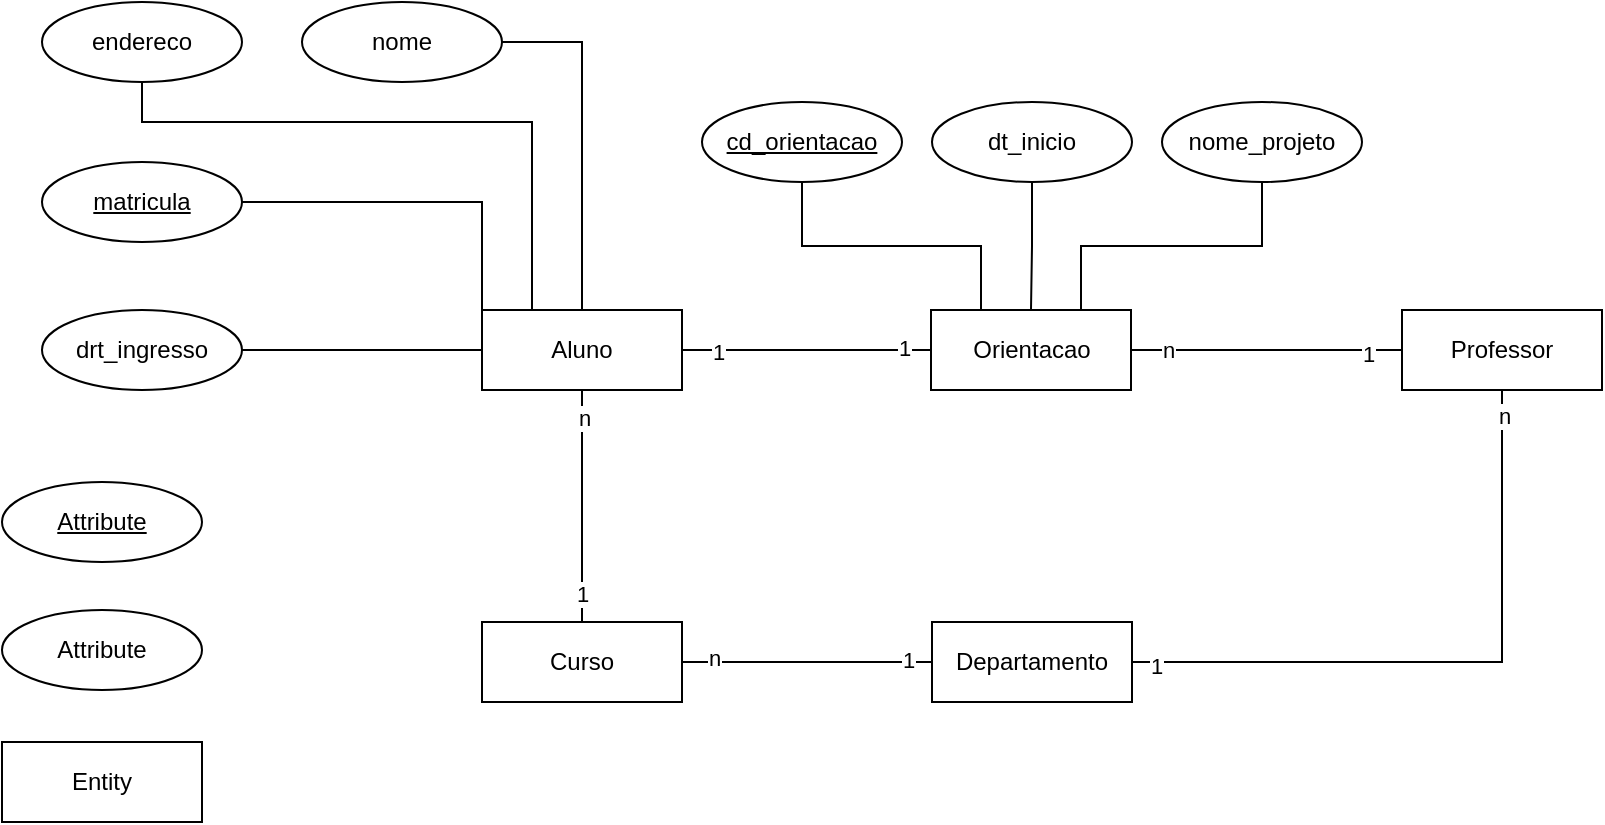 <mxfile version="15.8.3" type="github">
  <diagram id="3MY4AUTtC3BZhcMlzD9B" name="Page-1">
    <mxGraphModel dx="868" dy="496" grid="1" gridSize="10" guides="1" tooltips="1" connect="1" arrows="1" fold="1" page="1" pageScale="1" pageWidth="1169" pageHeight="827" math="0" shadow="0">
      <root>
        <mxCell id="0" />
        <mxCell id="1" parent="0" />
        <mxCell id="yZ4FVXIt3ejTABx9WLvd-17" style="edgeStyle=orthogonalEdgeStyle;rounded=0;orthogonalLoop=1;jettySize=auto;html=1;exitX=1;exitY=0.5;exitDx=0;exitDy=0;endArrow=none;endFill=0;" edge="1" parent="1" source="yZ4FVXIt3ejTABx9WLvd-2" target="yZ4FVXIt3ejTABx9WLvd-8">
          <mxGeometry relative="1" as="geometry" />
        </mxCell>
        <mxCell id="yZ4FVXIt3ejTABx9WLvd-19" value="1" style="edgeLabel;html=1;align=center;verticalAlign=middle;resizable=0;points=[];" vertex="1" connectable="0" parent="yZ4FVXIt3ejTABx9WLvd-17">
          <mxGeometry x="-0.711" y="-1" relative="1" as="geometry">
            <mxPoint as="offset" />
          </mxGeometry>
        </mxCell>
        <mxCell id="yZ4FVXIt3ejTABx9WLvd-20" value="1" style="edgeLabel;html=1;align=center;verticalAlign=middle;resizable=0;points=[];" vertex="1" connectable="0" parent="yZ4FVXIt3ejTABx9WLvd-17">
          <mxGeometry x="0.783" y="1" relative="1" as="geometry">
            <mxPoint as="offset" />
          </mxGeometry>
        </mxCell>
        <mxCell id="yZ4FVXIt3ejTABx9WLvd-23" style="edgeStyle=orthogonalEdgeStyle;rounded=0;orthogonalLoop=1;jettySize=auto;html=1;exitX=0.5;exitY=1;exitDx=0;exitDy=0;entryX=0.5;entryY=0;entryDx=0;entryDy=0;endArrow=none;endFill=0;" edge="1" parent="1" source="yZ4FVXIt3ejTABx9WLvd-2" target="yZ4FVXIt3ejTABx9WLvd-12">
          <mxGeometry relative="1" as="geometry" />
        </mxCell>
        <mxCell id="yZ4FVXIt3ejTABx9WLvd-25" value="n" style="edgeLabel;html=1;align=center;verticalAlign=middle;resizable=0;points=[];" vertex="1" connectable="0" parent="yZ4FVXIt3ejTABx9WLvd-23">
          <mxGeometry x="-0.759" y="1" relative="1" as="geometry">
            <mxPoint as="offset" />
          </mxGeometry>
        </mxCell>
        <mxCell id="yZ4FVXIt3ejTABx9WLvd-26" value="1" style="edgeLabel;html=1;align=center;verticalAlign=middle;resizable=0;points=[];" vertex="1" connectable="0" parent="yZ4FVXIt3ejTABx9WLvd-23">
          <mxGeometry x="0.759" relative="1" as="geometry">
            <mxPoint as="offset" />
          </mxGeometry>
        </mxCell>
        <mxCell id="yZ4FVXIt3ejTABx9WLvd-46" style="edgeStyle=orthogonalEdgeStyle;rounded=0;orthogonalLoop=1;jettySize=auto;html=1;exitX=0.5;exitY=0;exitDx=0;exitDy=0;entryX=1;entryY=0.5;entryDx=0;entryDy=0;endArrow=none;endFill=0;" edge="1" parent="1" source="yZ4FVXIt3ejTABx9WLvd-2" target="yZ4FVXIt3ejTABx9WLvd-43">
          <mxGeometry relative="1" as="geometry" />
        </mxCell>
        <mxCell id="yZ4FVXIt3ejTABx9WLvd-47" style="edgeStyle=orthogonalEdgeStyle;rounded=0;orthogonalLoop=1;jettySize=auto;html=1;exitX=0.25;exitY=0;exitDx=0;exitDy=0;entryX=0.5;entryY=1;entryDx=0;entryDy=0;endArrow=none;endFill=0;" edge="1" parent="1" source="yZ4FVXIt3ejTABx9WLvd-2" target="yZ4FVXIt3ejTABx9WLvd-44">
          <mxGeometry relative="1" as="geometry">
            <Array as="points">
              <mxPoint x="335" y="360" />
              <mxPoint x="140" y="360" />
            </Array>
          </mxGeometry>
        </mxCell>
        <mxCell id="yZ4FVXIt3ejTABx9WLvd-48" style="edgeStyle=orthogonalEdgeStyle;rounded=0;orthogonalLoop=1;jettySize=auto;html=1;exitX=0;exitY=0;exitDx=0;exitDy=0;entryX=1;entryY=0.5;entryDx=0;entryDy=0;endArrow=none;endFill=0;" edge="1" parent="1" source="yZ4FVXIt3ejTABx9WLvd-2" target="yZ4FVXIt3ejTABx9WLvd-42">
          <mxGeometry relative="1" as="geometry" />
        </mxCell>
        <mxCell id="yZ4FVXIt3ejTABx9WLvd-49" style="edgeStyle=orthogonalEdgeStyle;rounded=0;orthogonalLoop=1;jettySize=auto;html=1;exitX=0;exitY=0.5;exitDx=0;exitDy=0;entryX=1;entryY=0.5;entryDx=0;entryDy=0;endArrow=none;endFill=0;" edge="1" parent="1" source="yZ4FVXIt3ejTABx9WLvd-2" target="yZ4FVXIt3ejTABx9WLvd-45">
          <mxGeometry relative="1" as="geometry" />
        </mxCell>
        <mxCell id="yZ4FVXIt3ejTABx9WLvd-2" value="Aluno" style="whiteSpace=wrap;html=1;align=center;" vertex="1" parent="1">
          <mxGeometry x="310" y="454" width="100" height="40" as="geometry" />
        </mxCell>
        <mxCell id="yZ4FVXIt3ejTABx9WLvd-5" value="Attribute" style="ellipse;whiteSpace=wrap;html=1;align=center;" vertex="1" parent="1">
          <mxGeometry x="70" y="604" width="100" height="40" as="geometry" />
        </mxCell>
        <mxCell id="yZ4FVXIt3ejTABx9WLvd-6" value="Attribute" style="ellipse;whiteSpace=wrap;html=1;align=center;fontStyle=4;" vertex="1" parent="1">
          <mxGeometry x="70" y="540" width="100" height="40" as="geometry" />
        </mxCell>
        <mxCell id="yZ4FVXIt3ejTABx9WLvd-18" style="edgeStyle=orthogonalEdgeStyle;rounded=0;orthogonalLoop=1;jettySize=auto;html=1;exitX=1;exitY=0.5;exitDx=0;exitDy=0;endArrow=none;endFill=0;" edge="1" parent="1" source="yZ4FVXIt3ejTABx9WLvd-8" target="yZ4FVXIt3ejTABx9WLvd-10">
          <mxGeometry relative="1" as="geometry" />
        </mxCell>
        <mxCell id="yZ4FVXIt3ejTABx9WLvd-21" value="n" style="edgeLabel;html=1;align=center;verticalAlign=middle;resizable=0;points=[];" vertex="1" connectable="0" parent="yZ4FVXIt3ejTABx9WLvd-18">
          <mxGeometry x="-0.742" y="-5" relative="1" as="geometry">
            <mxPoint x="1" y="-5" as="offset" />
          </mxGeometry>
        </mxCell>
        <mxCell id="yZ4FVXIt3ejTABx9WLvd-22" value="1" style="edgeLabel;html=1;align=center;verticalAlign=middle;resizable=0;points=[];" vertex="1" connectable="0" parent="yZ4FVXIt3ejTABx9WLvd-18">
          <mxGeometry x="0.749" y="-2" relative="1" as="geometry">
            <mxPoint as="offset" />
          </mxGeometry>
        </mxCell>
        <mxCell id="yZ4FVXIt3ejTABx9WLvd-8" value="Orientacao" style="whiteSpace=wrap;html=1;align=center;" vertex="1" parent="1">
          <mxGeometry x="534.5" y="454" width="100" height="40" as="geometry" />
        </mxCell>
        <mxCell id="yZ4FVXIt3ejTABx9WLvd-10" value="Professor" style="whiteSpace=wrap;html=1;align=center;" vertex="1" parent="1">
          <mxGeometry x="770" y="454" width="100" height="40" as="geometry" />
        </mxCell>
        <mxCell id="yZ4FVXIt3ejTABx9WLvd-11" value="Entity" style="whiteSpace=wrap;html=1;align=center;" vertex="1" parent="1">
          <mxGeometry x="70" y="670" width="100" height="40" as="geometry" />
        </mxCell>
        <mxCell id="yZ4FVXIt3ejTABx9WLvd-27" style="edgeStyle=orthogonalEdgeStyle;rounded=0;orthogonalLoop=1;jettySize=auto;html=1;exitX=1;exitY=0.5;exitDx=0;exitDy=0;entryX=0;entryY=0.5;entryDx=0;entryDy=0;endArrow=none;endFill=0;" edge="1" parent="1" source="yZ4FVXIt3ejTABx9WLvd-12" target="yZ4FVXIt3ejTABx9WLvd-15">
          <mxGeometry relative="1" as="geometry" />
        </mxCell>
        <mxCell id="yZ4FVXIt3ejTABx9WLvd-28" value="n" style="edgeLabel;html=1;align=center;verticalAlign=middle;resizable=0;points=[];" vertex="1" connectable="0" parent="yZ4FVXIt3ejTABx9WLvd-27">
          <mxGeometry x="-0.744" y="2" relative="1" as="geometry">
            <mxPoint as="offset" />
          </mxGeometry>
        </mxCell>
        <mxCell id="yZ4FVXIt3ejTABx9WLvd-29" value="1" style="edgeLabel;html=1;align=center;verticalAlign=middle;resizable=0;points=[];" vertex="1" connectable="0" parent="yZ4FVXIt3ejTABx9WLvd-27">
          <mxGeometry x="0.808" y="1" relative="1" as="geometry">
            <mxPoint as="offset" />
          </mxGeometry>
        </mxCell>
        <mxCell id="yZ4FVXIt3ejTABx9WLvd-12" value="Curso" style="whiteSpace=wrap;html=1;align=center;" vertex="1" parent="1">
          <mxGeometry x="310" y="610" width="100" height="40" as="geometry" />
        </mxCell>
        <mxCell id="yZ4FVXIt3ejTABx9WLvd-30" style="edgeStyle=orthogonalEdgeStyle;rounded=0;orthogonalLoop=1;jettySize=auto;html=1;exitX=1;exitY=0.5;exitDx=0;exitDy=0;entryX=0.5;entryY=1;entryDx=0;entryDy=0;endArrow=none;endFill=0;" edge="1" parent="1" source="yZ4FVXIt3ejTABx9WLvd-15" target="yZ4FVXIt3ejTABx9WLvd-10">
          <mxGeometry relative="1" as="geometry" />
        </mxCell>
        <mxCell id="yZ4FVXIt3ejTABx9WLvd-31" value="1" style="edgeLabel;html=1;align=center;verticalAlign=middle;resizable=0;points=[];" vertex="1" connectable="0" parent="yZ4FVXIt3ejTABx9WLvd-30">
          <mxGeometry x="-0.925" y="-2" relative="1" as="geometry">
            <mxPoint as="offset" />
          </mxGeometry>
        </mxCell>
        <mxCell id="yZ4FVXIt3ejTABx9WLvd-32" value="n" style="edgeLabel;html=1;align=center;verticalAlign=middle;resizable=0;points=[];" vertex="1" connectable="0" parent="yZ4FVXIt3ejTABx9WLvd-30">
          <mxGeometry x="0.919" y="-1" relative="1" as="geometry">
            <mxPoint as="offset" />
          </mxGeometry>
        </mxCell>
        <mxCell id="yZ4FVXIt3ejTABx9WLvd-15" value="Departamento" style="whiteSpace=wrap;html=1;align=center;" vertex="1" parent="1">
          <mxGeometry x="535" y="610" width="100" height="40" as="geometry" />
        </mxCell>
        <mxCell id="yZ4FVXIt3ejTABx9WLvd-37" style="edgeStyle=orthogonalEdgeStyle;rounded=0;orthogonalLoop=1;jettySize=auto;html=1;exitX=0.5;exitY=1;exitDx=0;exitDy=0;entryX=0.25;entryY=0;entryDx=0;entryDy=0;endArrow=none;endFill=0;" edge="1" parent="1" source="yZ4FVXIt3ejTABx9WLvd-36" target="yZ4FVXIt3ejTABx9WLvd-8">
          <mxGeometry relative="1" as="geometry" />
        </mxCell>
        <mxCell id="yZ4FVXIt3ejTABx9WLvd-36" value="cd_orientacao" style="ellipse;whiteSpace=wrap;html=1;align=center;fontStyle=4;" vertex="1" parent="1">
          <mxGeometry x="420" y="350" width="100" height="40" as="geometry" />
        </mxCell>
        <mxCell id="yZ4FVXIt3ejTABx9WLvd-39" style="edgeStyle=orthogonalEdgeStyle;rounded=0;orthogonalLoop=1;jettySize=auto;html=1;exitX=0.5;exitY=1;exitDx=0;exitDy=0;entryX=0.75;entryY=0;entryDx=0;entryDy=0;endArrow=none;endFill=0;" edge="1" parent="1" source="yZ4FVXIt3ejTABx9WLvd-38" target="yZ4FVXIt3ejTABx9WLvd-8">
          <mxGeometry relative="1" as="geometry" />
        </mxCell>
        <mxCell id="yZ4FVXIt3ejTABx9WLvd-38" value="nome_projeto" style="ellipse;whiteSpace=wrap;html=1;align=center;" vertex="1" parent="1">
          <mxGeometry x="650" y="350" width="100" height="40" as="geometry" />
        </mxCell>
        <mxCell id="yZ4FVXIt3ejTABx9WLvd-41" style="edgeStyle=orthogonalEdgeStyle;rounded=0;orthogonalLoop=1;jettySize=auto;html=1;exitX=0.5;exitY=1;exitDx=0;exitDy=0;entryX=0.5;entryY=0;entryDx=0;entryDy=0;endArrow=none;endFill=0;" edge="1" parent="1" source="yZ4FVXIt3ejTABx9WLvd-40" target="yZ4FVXIt3ejTABx9WLvd-8">
          <mxGeometry relative="1" as="geometry" />
        </mxCell>
        <mxCell id="yZ4FVXIt3ejTABx9WLvd-40" value="dt_inicio" style="ellipse;whiteSpace=wrap;html=1;align=center;" vertex="1" parent="1">
          <mxGeometry x="535" y="350" width="100" height="40" as="geometry" />
        </mxCell>
        <mxCell id="yZ4FVXIt3ejTABx9WLvd-42" value="matricula" style="ellipse;whiteSpace=wrap;html=1;align=center;fontStyle=4;" vertex="1" parent="1">
          <mxGeometry x="90" y="380" width="100" height="40" as="geometry" />
        </mxCell>
        <mxCell id="yZ4FVXIt3ejTABx9WLvd-43" value="nome" style="ellipse;whiteSpace=wrap;html=1;align=center;" vertex="1" parent="1">
          <mxGeometry x="220" y="300" width="100" height="40" as="geometry" />
        </mxCell>
        <mxCell id="yZ4FVXIt3ejTABx9WLvd-44" value="endereco" style="ellipse;whiteSpace=wrap;html=1;align=center;" vertex="1" parent="1">
          <mxGeometry x="90" y="300" width="100" height="40" as="geometry" />
        </mxCell>
        <mxCell id="yZ4FVXIt3ejTABx9WLvd-45" value="drt_ingresso" style="ellipse;whiteSpace=wrap;html=1;align=center;" vertex="1" parent="1">
          <mxGeometry x="90" y="454" width="100" height="40" as="geometry" />
        </mxCell>
      </root>
    </mxGraphModel>
  </diagram>
</mxfile>
